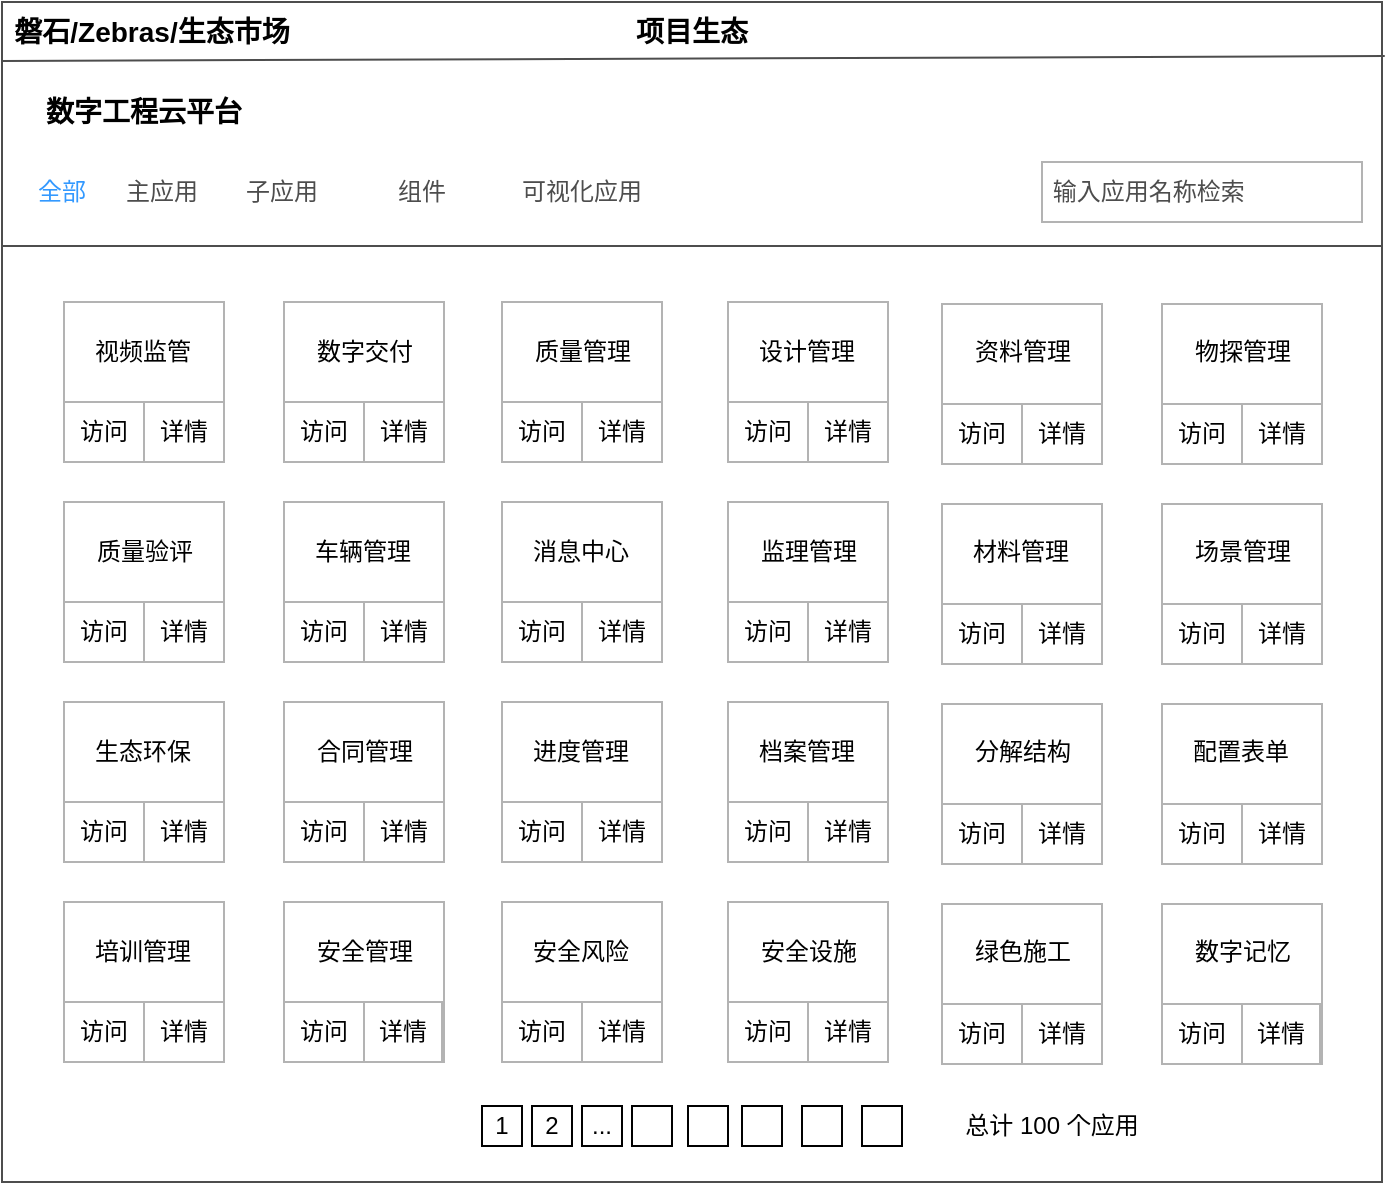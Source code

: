 <mxfile version="23.1.5" type="github">
  <diagram name="第 1 页" id="oaF9fTQ_DsNvX9ZJcAT-">
    <mxGraphModel dx="1259" dy="702" grid="1" gridSize="10" guides="1" tooltips="1" connect="1" arrows="1" fold="1" page="1" pageScale="1" pageWidth="827" pageHeight="1169" math="0" shadow="0">
      <root>
        <mxCell id="0" />
        <mxCell id="1" parent="0" />
        <mxCell id="b33q3xMrvxqg7gH2VDQ9-2" value="" style="rounded=0;whiteSpace=wrap;html=1;fillColor=none;strokeColor=#4D4D4D;shadow=0;" vertex="1" parent="1">
          <mxGeometry x="60" y="140" width="690" height="590" as="geometry" />
        </mxCell>
        <mxCell id="b33q3xMrvxqg7gH2VDQ9-3" value="" style="rounded=0;whiteSpace=wrap;html=1;fillColor=none;strokeColor=#4D4D4D;shadow=0;" vertex="1" parent="1">
          <mxGeometry x="60" y="262" width="690" height="468" as="geometry" />
        </mxCell>
        <mxCell id="b33q3xMrvxqg7gH2VDQ9-16" value="数字工程云平台" style="text;html=1;align=left;verticalAlign=middle;whiteSpace=wrap;rounded=0;shadow=0;fontSize=14;fontStyle=1" vertex="1" parent="1">
          <mxGeometry x="80" y="180" width="210" height="30" as="geometry" />
        </mxCell>
        <mxCell id="b33q3xMrvxqg7gH2VDQ9-18" value="项目生态" style="text;html=1;align=center;verticalAlign=middle;whiteSpace=wrap;rounded=0;fontSize=14;fontStyle=1;shadow=0;" vertex="1" parent="1">
          <mxGeometry x="375" y="140" width="60" height="30" as="geometry" />
        </mxCell>
        <mxCell id="b33q3xMrvxqg7gH2VDQ9-19" value="磐石/Zebras/生态市场" style="text;html=1;align=center;verticalAlign=middle;whiteSpace=wrap;rounded=0;fontSize=14;fontStyle=1;shadow=0;" vertex="1" parent="1">
          <mxGeometry x="60" y="140" width="150" height="30" as="geometry" />
        </mxCell>
        <mxCell id="b33q3xMrvxqg7gH2VDQ9-20" value="&lt;font color=&quot;#4d4d4d&quot;&gt;&amp;nbsp;输入应用名称检索&lt;/font&gt;" style="text;html=1;align=left;verticalAlign=middle;whiteSpace=wrap;rounded=0;strokeColor=#B3B3B3;shadow=0;" vertex="1" parent="1">
          <mxGeometry x="580" y="220" width="160" height="30" as="geometry" />
        </mxCell>
        <mxCell id="b33q3xMrvxqg7gH2VDQ9-21" value="全部" style="text;html=1;align=center;verticalAlign=middle;whiteSpace=wrap;rounded=0;fontColor=#3399FF;shadow=0;" vertex="1" parent="1">
          <mxGeometry x="60" y="220" width="60" height="30" as="geometry" />
        </mxCell>
        <mxCell id="b33q3xMrvxqg7gH2VDQ9-22" value="主应用" style="text;html=1;align=center;verticalAlign=middle;whiteSpace=wrap;rounded=0;fontColor=#4D4D4D;shadow=0;" vertex="1" parent="1">
          <mxGeometry x="120" y="220" width="40" height="30" as="geometry" />
        </mxCell>
        <mxCell id="b33q3xMrvxqg7gH2VDQ9-23" value="&lt;font&gt;子应用&lt;/font&gt;" style="text;html=1;align=center;verticalAlign=middle;whiteSpace=wrap;rounded=0;shadow=0;fontColor=#4D4D4D;" vertex="1" parent="1">
          <mxGeometry x="180" y="220" width="40" height="30" as="geometry" />
        </mxCell>
        <mxCell id="b33q3xMrvxqg7gH2VDQ9-24" value="&lt;font&gt;组件&lt;/font&gt;" style="text;html=1;align=center;verticalAlign=middle;whiteSpace=wrap;rounded=0;shadow=0;fontColor=#4D4D4D;" vertex="1" parent="1">
          <mxGeometry x="250" y="220" width="40" height="30" as="geometry" />
        </mxCell>
        <mxCell id="b33q3xMrvxqg7gH2VDQ9-25" value="&lt;font&gt;可视化应用&lt;/font&gt;" style="text;html=1;align=center;verticalAlign=middle;whiteSpace=wrap;rounded=0;shadow=0;fontColor=#4D4D4D;" vertex="1" parent="1">
          <mxGeometry x="310" y="220" width="80" height="30" as="geometry" />
        </mxCell>
        <mxCell id="b33q3xMrvxqg7gH2VDQ9-33" value="" style="whiteSpace=wrap;html=1;aspect=fixed;fillColor=none;shadow=0;" vertex="1" parent="1">
          <mxGeometry x="403" y="692" width="20" height="20" as="geometry" />
        </mxCell>
        <mxCell id="b33q3xMrvxqg7gH2VDQ9-34" value="" style="whiteSpace=wrap;html=1;aspect=fixed;fillColor=none;shadow=0;" vertex="1" parent="1">
          <mxGeometry x="375" y="692" width="20" height="20" as="geometry" />
        </mxCell>
        <mxCell id="b33q3xMrvxqg7gH2VDQ9-35" value="..." style="whiteSpace=wrap;html=1;aspect=fixed;fillColor=none;shadow=0;" vertex="1" parent="1">
          <mxGeometry x="350" y="692" width="20" height="20" as="geometry" />
        </mxCell>
        <mxCell id="b33q3xMrvxqg7gH2VDQ9-36" value="2" style="whiteSpace=wrap;html=1;aspect=fixed;fillColor=none;shadow=0;" vertex="1" parent="1">
          <mxGeometry x="325" y="692" width="20" height="20" as="geometry" />
        </mxCell>
        <mxCell id="b33q3xMrvxqg7gH2VDQ9-37" value="1" style="whiteSpace=wrap;html=1;aspect=fixed;fillColor=none;shadow=0;" vertex="1" parent="1">
          <mxGeometry x="300" y="692" width="20" height="20" as="geometry" />
        </mxCell>
        <mxCell id="b33q3xMrvxqg7gH2VDQ9-38" value="" style="whiteSpace=wrap;html=1;aspect=fixed;fillColor=none;shadow=0;" vertex="1" parent="1">
          <mxGeometry x="430" y="692" width="20" height="20" as="geometry" />
        </mxCell>
        <mxCell id="b33q3xMrvxqg7gH2VDQ9-39" value="" style="whiteSpace=wrap;html=1;aspect=fixed;fillColor=none;shadow=0;" vertex="1" parent="1">
          <mxGeometry x="460" y="692" width="20" height="20" as="geometry" />
        </mxCell>
        <mxCell id="b33q3xMrvxqg7gH2VDQ9-40" value="" style="whiteSpace=wrap;html=1;aspect=fixed;fillColor=none;shadow=0;" vertex="1" parent="1">
          <mxGeometry x="490" y="692" width="20" height="20" as="geometry" />
        </mxCell>
        <mxCell id="b33q3xMrvxqg7gH2VDQ9-41" value="总计 100 个应用" style="text;html=1;align=center;verticalAlign=middle;whiteSpace=wrap;rounded=0;shadow=0;" vertex="1" parent="1">
          <mxGeometry x="530" y="687" width="110" height="30" as="geometry" />
        </mxCell>
        <mxCell id="b33q3xMrvxqg7gH2VDQ9-42" value="" style="endArrow=none;html=1;rounded=0;entryX=1.002;entryY=0.034;entryDx=0;entryDy=0;entryPerimeter=0;exitX=0;exitY=0.75;exitDx=0;exitDy=0;strokeColor=#4D4D4D;shadow=0;" edge="1" parent="1">
          <mxGeometry width="50" height="50" relative="1" as="geometry">
            <mxPoint x="60" y="169.5" as="sourcePoint" />
            <mxPoint x="751.38" y="167.06" as="targetPoint" />
          </mxGeometry>
        </mxCell>
        <mxCell id="b33q3xMrvxqg7gH2VDQ9-47" value="" style="whiteSpace=wrap;html=1;aspect=fixed;fillColor=none;strokeColor=#B3B3B3;" vertex="1" parent="1">
          <mxGeometry x="91" y="290" width="80" height="80" as="geometry" />
        </mxCell>
        <mxCell id="b33q3xMrvxqg7gH2VDQ9-48" value="" style="whiteSpace=wrap;html=1;aspect=fixed;fillColor=none;strokeColor=#B3B3B3;" vertex="1" parent="1">
          <mxGeometry x="201" y="290" width="80" height="80" as="geometry" />
        </mxCell>
        <mxCell id="b33q3xMrvxqg7gH2VDQ9-53" value="" style="whiteSpace=wrap;html=1;aspect=fixed;fillColor=none;strokeColor=#B3B3B3;" vertex="1" parent="1">
          <mxGeometry x="91" y="390" width="80" height="80" as="geometry" />
        </mxCell>
        <mxCell id="b33q3xMrvxqg7gH2VDQ9-54" value="" style="whiteSpace=wrap;html=1;aspect=fixed;fillColor=none;strokeColor=#B3B3B3;" vertex="1" parent="1">
          <mxGeometry x="201" y="390" width="80" height="80" as="geometry" />
        </mxCell>
        <mxCell id="b33q3xMrvxqg7gH2VDQ9-77" value="" style="whiteSpace=wrap;html=1;aspect=fixed;fillColor=none;strokeColor=#B3B3B3;" vertex="1" parent="1">
          <mxGeometry x="91" y="490" width="80" height="80" as="geometry" />
        </mxCell>
        <mxCell id="b33q3xMrvxqg7gH2VDQ9-78" value="" style="whiteSpace=wrap;html=1;aspect=fixed;fillColor=none;strokeColor=#B3B3B3;" vertex="1" parent="1">
          <mxGeometry x="91" y="590" width="80" height="80" as="geometry" />
        </mxCell>
        <mxCell id="b33q3xMrvxqg7gH2VDQ9-79" value="" style="whiteSpace=wrap;html=1;aspect=fixed;fillColor=none;strokeColor=#B3B3B3;" vertex="1" parent="1">
          <mxGeometry x="201" y="490" width="80" height="80" as="geometry" />
        </mxCell>
        <mxCell id="b33q3xMrvxqg7gH2VDQ9-84" value="" style="whiteSpace=wrap;html=1;aspect=fixed;fillColor=none;strokeColor=#B3B3B3;" vertex="1" parent="1">
          <mxGeometry x="201" y="590" width="80" height="80" as="geometry" />
        </mxCell>
        <mxCell id="b33q3xMrvxqg7gH2VDQ9-89" value="访问" style="rounded=0;whiteSpace=wrap;html=1;strokeColor=#B3B3B3;" vertex="1" parent="1">
          <mxGeometry x="91" y="340" width="40" height="30" as="geometry" />
        </mxCell>
        <mxCell id="b33q3xMrvxqg7gH2VDQ9-90" value="详情" style="rounded=0;whiteSpace=wrap;html=1;strokeColor=#B3B3B3;" vertex="1" parent="1">
          <mxGeometry x="131" y="340" width="40" height="30" as="geometry" />
        </mxCell>
        <mxCell id="b33q3xMrvxqg7gH2VDQ9-99" value="访问" style="rounded=0;whiteSpace=wrap;html=1;strokeColor=#B3B3B3;" vertex="1" parent="1">
          <mxGeometry x="91" y="440" width="40" height="30" as="geometry" />
        </mxCell>
        <mxCell id="b33q3xMrvxqg7gH2VDQ9-100" value="详情" style="rounded=0;whiteSpace=wrap;html=1;strokeColor=#B3B3B3;" vertex="1" parent="1">
          <mxGeometry x="131" y="440" width="40" height="30" as="geometry" />
        </mxCell>
        <mxCell id="b33q3xMrvxqg7gH2VDQ9-101" value="访问" style="rounded=0;whiteSpace=wrap;html=1;strokeColor=#B3B3B3;" vertex="1" parent="1">
          <mxGeometry x="91" y="540" width="40" height="30" as="geometry" />
        </mxCell>
        <mxCell id="b33q3xMrvxqg7gH2VDQ9-102" value="详情" style="rounded=0;whiteSpace=wrap;html=1;strokeColor=#B3B3B3;" vertex="1" parent="1">
          <mxGeometry x="131" y="540" width="40" height="30" as="geometry" />
        </mxCell>
        <mxCell id="b33q3xMrvxqg7gH2VDQ9-103" value="访问" style="rounded=0;whiteSpace=wrap;html=1;strokeColor=#B3B3B3;" vertex="1" parent="1">
          <mxGeometry x="91" y="640" width="40" height="30" as="geometry" />
        </mxCell>
        <mxCell id="b33q3xMrvxqg7gH2VDQ9-104" value="详情" style="rounded=0;whiteSpace=wrap;html=1;strokeColor=#B3B3B3;" vertex="1" parent="1">
          <mxGeometry x="131" y="640" width="40" height="30" as="geometry" />
        </mxCell>
        <mxCell id="b33q3xMrvxqg7gH2VDQ9-105" value="访问" style="rounded=0;whiteSpace=wrap;html=1;strokeColor=#B3B3B3;" vertex="1" parent="1">
          <mxGeometry x="201" y="640" width="40" height="30" as="geometry" />
        </mxCell>
        <mxCell id="b33q3xMrvxqg7gH2VDQ9-106" value="详情" style="rounded=0;whiteSpace=wrap;html=1;strokeColor=#B3B3B3;" vertex="1" parent="1">
          <mxGeometry x="241" y="640" width="39" height="30" as="geometry" />
        </mxCell>
        <mxCell id="b33q3xMrvxqg7gH2VDQ9-107" value="访问" style="rounded=0;whiteSpace=wrap;html=1;strokeColor=#B3B3B3;" vertex="1" parent="1">
          <mxGeometry x="201" y="540" width="40" height="30" as="geometry" />
        </mxCell>
        <mxCell id="b33q3xMrvxqg7gH2VDQ9-108" value="详情" style="rounded=0;whiteSpace=wrap;html=1;strokeColor=#B3B3B3;" vertex="1" parent="1">
          <mxGeometry x="241" y="540" width="40" height="30" as="geometry" />
        </mxCell>
        <mxCell id="b33q3xMrvxqg7gH2VDQ9-109" value="访问" style="rounded=0;whiteSpace=wrap;html=1;strokeColor=#B3B3B3;" vertex="1" parent="1">
          <mxGeometry x="201" y="440" width="40" height="30" as="geometry" />
        </mxCell>
        <mxCell id="b33q3xMrvxqg7gH2VDQ9-110" value="详情" style="rounded=0;whiteSpace=wrap;html=1;strokeColor=#B3B3B3;" vertex="1" parent="1">
          <mxGeometry x="241" y="440" width="40" height="30" as="geometry" />
        </mxCell>
        <mxCell id="b33q3xMrvxqg7gH2VDQ9-111" value="访问" style="rounded=0;whiteSpace=wrap;html=1;strokeColor=#B3B3B3;" vertex="1" parent="1">
          <mxGeometry x="201" y="340" width="40" height="30" as="geometry" />
        </mxCell>
        <mxCell id="b33q3xMrvxqg7gH2VDQ9-112" value="详情" style="rounded=0;whiteSpace=wrap;html=1;strokeColor=#B3B3B3;" vertex="1" parent="1">
          <mxGeometry x="241" y="340" width="40" height="30" as="geometry" />
        </mxCell>
        <mxCell id="b33q3xMrvxqg7gH2VDQ9-170" value="" style="whiteSpace=wrap;html=1;aspect=fixed;fillColor=none;strokeColor=#B3B3B3;" vertex="1" parent="1">
          <mxGeometry x="310" y="290" width="80" height="80" as="geometry" />
        </mxCell>
        <mxCell id="b33q3xMrvxqg7gH2VDQ9-171" value="" style="whiteSpace=wrap;html=1;aspect=fixed;fillColor=none;strokeColor=#B3B3B3;" vertex="1" parent="1">
          <mxGeometry x="423" y="290" width="80" height="80" as="geometry" />
        </mxCell>
        <mxCell id="b33q3xMrvxqg7gH2VDQ9-172" value="" style="whiteSpace=wrap;html=1;aspect=fixed;fillColor=none;strokeColor=#B3B3B3;" vertex="1" parent="1">
          <mxGeometry x="310" y="390" width="80" height="80" as="geometry" />
        </mxCell>
        <mxCell id="b33q3xMrvxqg7gH2VDQ9-173" value="" style="whiteSpace=wrap;html=1;aspect=fixed;fillColor=none;strokeColor=#B3B3B3;" vertex="1" parent="1">
          <mxGeometry x="423" y="390" width="80" height="80" as="geometry" />
        </mxCell>
        <mxCell id="b33q3xMrvxqg7gH2VDQ9-174" value="" style="whiteSpace=wrap;html=1;aspect=fixed;fillColor=none;strokeColor=#B3B3B3;" vertex="1" parent="1">
          <mxGeometry x="310" y="490" width="80" height="80" as="geometry" />
        </mxCell>
        <mxCell id="b33q3xMrvxqg7gH2VDQ9-175" value="" style="whiteSpace=wrap;html=1;aspect=fixed;fillColor=none;strokeColor=#B3B3B3;" vertex="1" parent="1">
          <mxGeometry x="310" y="590" width="80" height="80" as="geometry" />
        </mxCell>
        <mxCell id="b33q3xMrvxqg7gH2VDQ9-176" value="" style="whiteSpace=wrap;html=1;aspect=fixed;fillColor=none;strokeColor=#B3B3B3;" vertex="1" parent="1">
          <mxGeometry x="423" y="490" width="80" height="80" as="geometry" />
        </mxCell>
        <mxCell id="b33q3xMrvxqg7gH2VDQ9-177" value="" style="whiteSpace=wrap;html=1;aspect=fixed;fillColor=none;strokeColor=#B3B3B3;" vertex="1" parent="1">
          <mxGeometry x="423" y="590" width="80" height="80" as="geometry" />
        </mxCell>
        <mxCell id="b33q3xMrvxqg7gH2VDQ9-178" value="访问" style="rounded=0;whiteSpace=wrap;html=1;strokeColor=#B3B3B3;" vertex="1" parent="1">
          <mxGeometry x="310" y="340" width="40" height="30" as="geometry" />
        </mxCell>
        <mxCell id="b33q3xMrvxqg7gH2VDQ9-179" value="详情" style="rounded=0;whiteSpace=wrap;html=1;strokeColor=#B3B3B3;" vertex="1" parent="1">
          <mxGeometry x="350" y="340" width="40" height="30" as="geometry" />
        </mxCell>
        <mxCell id="b33q3xMrvxqg7gH2VDQ9-180" value="访问" style="rounded=0;whiteSpace=wrap;html=1;strokeColor=#B3B3B3;" vertex="1" parent="1">
          <mxGeometry x="310" y="440" width="40" height="30" as="geometry" />
        </mxCell>
        <mxCell id="b33q3xMrvxqg7gH2VDQ9-181" value="详情" style="rounded=0;whiteSpace=wrap;html=1;strokeColor=#B3B3B3;" vertex="1" parent="1">
          <mxGeometry x="350" y="440" width="40" height="30" as="geometry" />
        </mxCell>
        <mxCell id="b33q3xMrvxqg7gH2VDQ9-182" value="访问" style="rounded=0;whiteSpace=wrap;html=1;strokeColor=#B3B3B3;" vertex="1" parent="1">
          <mxGeometry x="310" y="540" width="40" height="30" as="geometry" />
        </mxCell>
        <mxCell id="b33q3xMrvxqg7gH2VDQ9-183" value="详情" style="rounded=0;whiteSpace=wrap;html=1;strokeColor=#B3B3B3;" vertex="1" parent="1">
          <mxGeometry x="350" y="540" width="40" height="30" as="geometry" />
        </mxCell>
        <mxCell id="b33q3xMrvxqg7gH2VDQ9-184" value="访问" style="rounded=0;whiteSpace=wrap;html=1;strokeColor=#B3B3B3;" vertex="1" parent="1">
          <mxGeometry x="310" y="640" width="40" height="30" as="geometry" />
        </mxCell>
        <mxCell id="b33q3xMrvxqg7gH2VDQ9-185" value="详情" style="rounded=0;whiteSpace=wrap;html=1;strokeColor=#B3B3B3;" vertex="1" parent="1">
          <mxGeometry x="350" y="640" width="40" height="30" as="geometry" />
        </mxCell>
        <mxCell id="b33q3xMrvxqg7gH2VDQ9-186" value="访问" style="rounded=0;whiteSpace=wrap;html=1;strokeColor=#B3B3B3;" vertex="1" parent="1">
          <mxGeometry x="423" y="640" width="40" height="30" as="geometry" />
        </mxCell>
        <mxCell id="b33q3xMrvxqg7gH2VDQ9-187" value="详情" style="rounded=0;whiteSpace=wrap;html=1;strokeColor=#B3B3B3;" vertex="1" parent="1">
          <mxGeometry x="463" y="640" width="40" height="30" as="geometry" />
        </mxCell>
        <mxCell id="b33q3xMrvxqg7gH2VDQ9-188" value="访问" style="rounded=0;whiteSpace=wrap;html=1;strokeColor=#B3B3B3;" vertex="1" parent="1">
          <mxGeometry x="423" y="540" width="40" height="30" as="geometry" />
        </mxCell>
        <mxCell id="b33q3xMrvxqg7gH2VDQ9-189" value="详情" style="rounded=0;whiteSpace=wrap;html=1;strokeColor=#B3B3B3;" vertex="1" parent="1">
          <mxGeometry x="463" y="540" width="40" height="30" as="geometry" />
        </mxCell>
        <mxCell id="b33q3xMrvxqg7gH2VDQ9-190" value="访问" style="rounded=0;whiteSpace=wrap;html=1;strokeColor=#B3B3B3;" vertex="1" parent="1">
          <mxGeometry x="423" y="440" width="40" height="30" as="geometry" />
        </mxCell>
        <mxCell id="b33q3xMrvxqg7gH2VDQ9-191" value="详情" style="rounded=0;whiteSpace=wrap;html=1;strokeColor=#B3B3B3;" vertex="1" parent="1">
          <mxGeometry x="463" y="440" width="40" height="30" as="geometry" />
        </mxCell>
        <mxCell id="b33q3xMrvxqg7gH2VDQ9-192" value="访问" style="rounded=0;whiteSpace=wrap;html=1;strokeColor=#B3B3B3;" vertex="1" parent="1">
          <mxGeometry x="423" y="340" width="40" height="30" as="geometry" />
        </mxCell>
        <mxCell id="b33q3xMrvxqg7gH2VDQ9-193" value="详情" style="rounded=0;whiteSpace=wrap;html=1;strokeColor=#B3B3B3;" vertex="1" parent="1">
          <mxGeometry x="463" y="340" width="40" height="30" as="geometry" />
        </mxCell>
        <mxCell id="b33q3xMrvxqg7gH2VDQ9-195" value="" style="whiteSpace=wrap;html=1;aspect=fixed;fillColor=none;strokeColor=#B3B3B3;" vertex="1" parent="1">
          <mxGeometry x="530" y="291" width="80" height="80" as="geometry" />
        </mxCell>
        <mxCell id="b33q3xMrvxqg7gH2VDQ9-196" value="" style="whiteSpace=wrap;html=1;aspect=fixed;fillColor=none;strokeColor=#B3B3B3;" vertex="1" parent="1">
          <mxGeometry x="640" y="291" width="80" height="80" as="geometry" />
        </mxCell>
        <mxCell id="b33q3xMrvxqg7gH2VDQ9-197" value="" style="whiteSpace=wrap;html=1;aspect=fixed;fillColor=none;strokeColor=#B3B3B3;" vertex="1" parent="1">
          <mxGeometry x="530" y="391" width="80" height="80" as="geometry" />
        </mxCell>
        <mxCell id="b33q3xMrvxqg7gH2VDQ9-198" value="" style="whiteSpace=wrap;html=1;aspect=fixed;fillColor=none;strokeColor=#B3B3B3;" vertex="1" parent="1">
          <mxGeometry x="640" y="391" width="80" height="80" as="geometry" />
        </mxCell>
        <mxCell id="b33q3xMrvxqg7gH2VDQ9-199" value="" style="whiteSpace=wrap;html=1;aspect=fixed;fillColor=none;strokeColor=#B3B3B3;" vertex="1" parent="1">
          <mxGeometry x="530" y="491" width="80" height="80" as="geometry" />
        </mxCell>
        <mxCell id="b33q3xMrvxqg7gH2VDQ9-200" value="" style="whiteSpace=wrap;html=1;aspect=fixed;fillColor=none;strokeColor=#B3B3B3;" vertex="1" parent="1">
          <mxGeometry x="530" y="591" width="80" height="80" as="geometry" />
        </mxCell>
        <mxCell id="b33q3xMrvxqg7gH2VDQ9-201" value="" style="whiteSpace=wrap;html=1;aspect=fixed;fillColor=none;strokeColor=#B3B3B3;" vertex="1" parent="1">
          <mxGeometry x="640" y="491" width="80" height="80" as="geometry" />
        </mxCell>
        <mxCell id="b33q3xMrvxqg7gH2VDQ9-202" value="" style="whiteSpace=wrap;html=1;aspect=fixed;fillColor=none;strokeColor=#B3B3B3;" vertex="1" parent="1">
          <mxGeometry x="640" y="591" width="80" height="80" as="geometry" />
        </mxCell>
        <mxCell id="b33q3xMrvxqg7gH2VDQ9-203" value="访问" style="rounded=0;whiteSpace=wrap;html=1;strokeColor=#B3B3B3;" vertex="1" parent="1">
          <mxGeometry x="530" y="341" width="40" height="30" as="geometry" />
        </mxCell>
        <mxCell id="b33q3xMrvxqg7gH2VDQ9-204" value="详情" style="rounded=0;whiteSpace=wrap;html=1;strokeColor=#B3B3B3;" vertex="1" parent="1">
          <mxGeometry x="570" y="341" width="40" height="30" as="geometry" />
        </mxCell>
        <mxCell id="b33q3xMrvxqg7gH2VDQ9-205" value="访问" style="rounded=0;whiteSpace=wrap;html=1;strokeColor=#B3B3B3;" vertex="1" parent="1">
          <mxGeometry x="530" y="441" width="40" height="30" as="geometry" />
        </mxCell>
        <mxCell id="b33q3xMrvxqg7gH2VDQ9-206" value="详情" style="rounded=0;whiteSpace=wrap;html=1;strokeColor=#B3B3B3;" vertex="1" parent="1">
          <mxGeometry x="570" y="441" width="40" height="30" as="geometry" />
        </mxCell>
        <mxCell id="b33q3xMrvxqg7gH2VDQ9-207" value="访问" style="rounded=0;whiteSpace=wrap;html=1;strokeColor=#B3B3B3;" vertex="1" parent="1">
          <mxGeometry x="530" y="541" width="40" height="30" as="geometry" />
        </mxCell>
        <mxCell id="b33q3xMrvxqg7gH2VDQ9-208" value="详情" style="rounded=0;whiteSpace=wrap;html=1;strokeColor=#B3B3B3;" vertex="1" parent="1">
          <mxGeometry x="570" y="541" width="40" height="30" as="geometry" />
        </mxCell>
        <mxCell id="b33q3xMrvxqg7gH2VDQ9-209" value="访问" style="rounded=0;whiteSpace=wrap;html=1;strokeColor=#B3B3B3;" vertex="1" parent="1">
          <mxGeometry x="530" y="641" width="40" height="30" as="geometry" />
        </mxCell>
        <mxCell id="b33q3xMrvxqg7gH2VDQ9-210" value="详情" style="rounded=0;whiteSpace=wrap;html=1;strokeColor=#B3B3B3;" vertex="1" parent="1">
          <mxGeometry x="570" y="641" width="40" height="30" as="geometry" />
        </mxCell>
        <mxCell id="b33q3xMrvxqg7gH2VDQ9-211" value="访问" style="rounded=0;whiteSpace=wrap;html=1;strokeColor=#B3B3B3;" vertex="1" parent="1">
          <mxGeometry x="640" y="641" width="40" height="30" as="geometry" />
        </mxCell>
        <mxCell id="b33q3xMrvxqg7gH2VDQ9-212" value="详情" style="rounded=0;whiteSpace=wrap;html=1;strokeColor=#B3B3B3;" vertex="1" parent="1">
          <mxGeometry x="680" y="641" width="39" height="30" as="geometry" />
        </mxCell>
        <mxCell id="b33q3xMrvxqg7gH2VDQ9-213" value="访问" style="rounded=0;whiteSpace=wrap;html=1;strokeColor=#B3B3B3;" vertex="1" parent="1">
          <mxGeometry x="640" y="541" width="40" height="30" as="geometry" />
        </mxCell>
        <mxCell id="b33q3xMrvxqg7gH2VDQ9-214" value="详情" style="rounded=0;whiteSpace=wrap;html=1;strokeColor=#B3B3B3;" vertex="1" parent="1">
          <mxGeometry x="680" y="541" width="40" height="30" as="geometry" />
        </mxCell>
        <mxCell id="b33q3xMrvxqg7gH2VDQ9-215" value="访问" style="rounded=0;whiteSpace=wrap;html=1;strokeColor=#B3B3B3;" vertex="1" parent="1">
          <mxGeometry x="640" y="441" width="40" height="30" as="geometry" />
        </mxCell>
        <mxCell id="b33q3xMrvxqg7gH2VDQ9-216" value="详情" style="rounded=0;whiteSpace=wrap;html=1;strokeColor=#B3B3B3;" vertex="1" parent="1">
          <mxGeometry x="680" y="441" width="40" height="30" as="geometry" />
        </mxCell>
        <mxCell id="b33q3xMrvxqg7gH2VDQ9-217" value="访问" style="rounded=0;whiteSpace=wrap;html=1;strokeColor=#B3B3B3;" vertex="1" parent="1">
          <mxGeometry x="640" y="341" width="40" height="30" as="geometry" />
        </mxCell>
        <mxCell id="b33q3xMrvxqg7gH2VDQ9-218" value="详情" style="rounded=0;whiteSpace=wrap;html=1;strokeColor=#B3B3B3;" vertex="1" parent="1">
          <mxGeometry x="680" y="341" width="40" height="30" as="geometry" />
        </mxCell>
        <mxCell id="b33q3xMrvxqg7gH2VDQ9-219" value="视频监管" style="text;html=1;align=center;verticalAlign=middle;whiteSpace=wrap;rounded=0;" vertex="1" parent="1">
          <mxGeometry x="91" y="300" width="79" height="30" as="geometry" />
        </mxCell>
        <mxCell id="b33q3xMrvxqg7gH2VDQ9-220" value="数字交付" style="text;html=1;align=center;verticalAlign=middle;whiteSpace=wrap;rounded=0;" vertex="1" parent="1">
          <mxGeometry x="202" y="300" width="79" height="30" as="geometry" />
        </mxCell>
        <mxCell id="b33q3xMrvxqg7gH2VDQ9-221" value="质量管理" style="text;html=1;align=center;verticalAlign=middle;whiteSpace=wrap;rounded=0;" vertex="1" parent="1">
          <mxGeometry x="311" y="300" width="79" height="30" as="geometry" />
        </mxCell>
        <mxCell id="b33q3xMrvxqg7gH2VDQ9-222" value="设计管理" style="text;html=1;align=center;verticalAlign=middle;whiteSpace=wrap;rounded=0;" vertex="1" parent="1">
          <mxGeometry x="423" y="300" width="79" height="30" as="geometry" />
        </mxCell>
        <mxCell id="b33q3xMrvxqg7gH2VDQ9-223" value="资料管理" style="text;html=1;align=center;verticalAlign=middle;whiteSpace=wrap;rounded=0;" vertex="1" parent="1">
          <mxGeometry x="531" y="300" width="79" height="30" as="geometry" />
        </mxCell>
        <mxCell id="b33q3xMrvxqg7gH2VDQ9-224" value="物探管理" style="text;html=1;align=center;verticalAlign=middle;whiteSpace=wrap;rounded=0;" vertex="1" parent="1">
          <mxGeometry x="641" y="300" width="79" height="30" as="geometry" />
        </mxCell>
        <mxCell id="b33q3xMrvxqg7gH2VDQ9-225" value="质量验评" style="text;html=1;align=center;verticalAlign=middle;whiteSpace=wrap;rounded=0;" vertex="1" parent="1">
          <mxGeometry x="92" y="400" width="79" height="30" as="geometry" />
        </mxCell>
        <mxCell id="b33q3xMrvxqg7gH2VDQ9-226" value="车辆管理" style="text;html=1;align=center;verticalAlign=middle;whiteSpace=wrap;rounded=0;" vertex="1" parent="1">
          <mxGeometry x="201" y="400" width="79" height="30" as="geometry" />
        </mxCell>
        <mxCell id="b33q3xMrvxqg7gH2VDQ9-227" value="消息中心" style="text;html=1;align=center;verticalAlign=middle;whiteSpace=wrap;rounded=0;" vertex="1" parent="1">
          <mxGeometry x="310" y="400" width="79" height="30" as="geometry" />
        </mxCell>
        <mxCell id="b33q3xMrvxqg7gH2VDQ9-229" value="监理管理" style="text;html=1;align=center;verticalAlign=middle;whiteSpace=wrap;rounded=0;" vertex="1" parent="1">
          <mxGeometry x="424" y="400" width="79" height="30" as="geometry" />
        </mxCell>
        <mxCell id="b33q3xMrvxqg7gH2VDQ9-230" value="材料管理" style="text;html=1;align=center;verticalAlign=middle;whiteSpace=wrap;rounded=0;" vertex="1" parent="1">
          <mxGeometry x="530" y="400" width="79" height="30" as="geometry" />
        </mxCell>
        <mxCell id="b33q3xMrvxqg7gH2VDQ9-231" value="场景管理" style="text;html=1;align=center;verticalAlign=middle;whiteSpace=wrap;rounded=0;" vertex="1" parent="1">
          <mxGeometry x="641" y="400" width="79" height="30" as="geometry" />
        </mxCell>
        <mxCell id="b33q3xMrvxqg7gH2VDQ9-232" value="生态环保" style="text;html=1;align=center;verticalAlign=middle;whiteSpace=wrap;rounded=0;" vertex="1" parent="1">
          <mxGeometry x="91" y="500" width="79" height="30" as="geometry" />
        </mxCell>
        <mxCell id="b33q3xMrvxqg7gH2VDQ9-233" value="合同管理" style="text;html=1;align=center;verticalAlign=middle;whiteSpace=wrap;rounded=0;" vertex="1" parent="1">
          <mxGeometry x="202" y="500" width="79" height="30" as="geometry" />
        </mxCell>
        <mxCell id="b33q3xMrvxqg7gH2VDQ9-234" value="进度管理" style="text;html=1;align=center;verticalAlign=middle;whiteSpace=wrap;rounded=0;" vertex="1" parent="1">
          <mxGeometry x="310" y="500" width="79" height="30" as="geometry" />
        </mxCell>
        <mxCell id="b33q3xMrvxqg7gH2VDQ9-235" value="档案管理" style="text;html=1;align=center;verticalAlign=middle;whiteSpace=wrap;rounded=0;" vertex="1" parent="1">
          <mxGeometry x="423" y="500" width="79" height="30" as="geometry" />
        </mxCell>
        <mxCell id="b33q3xMrvxqg7gH2VDQ9-236" value="分解结构" style="text;html=1;align=center;verticalAlign=middle;whiteSpace=wrap;rounded=0;" vertex="1" parent="1">
          <mxGeometry x="531" y="500" width="79" height="30" as="geometry" />
        </mxCell>
        <mxCell id="b33q3xMrvxqg7gH2VDQ9-237" value="配置表单" style="text;html=1;align=center;verticalAlign=middle;whiteSpace=wrap;rounded=0;" vertex="1" parent="1">
          <mxGeometry x="640" y="500" width="79" height="30" as="geometry" />
        </mxCell>
        <mxCell id="b33q3xMrvxqg7gH2VDQ9-238" value="培训管理" style="text;html=1;align=center;verticalAlign=middle;whiteSpace=wrap;rounded=0;" vertex="1" parent="1">
          <mxGeometry x="91" y="600" width="79" height="30" as="geometry" />
        </mxCell>
        <mxCell id="b33q3xMrvxqg7gH2VDQ9-239" value="安全管理" style="text;html=1;align=center;verticalAlign=middle;whiteSpace=wrap;rounded=0;" vertex="1" parent="1">
          <mxGeometry x="202" y="600" width="79" height="30" as="geometry" />
        </mxCell>
        <mxCell id="b33q3xMrvxqg7gH2VDQ9-240" value="安全风险" style="text;html=1;align=center;verticalAlign=middle;whiteSpace=wrap;rounded=0;" vertex="1" parent="1">
          <mxGeometry x="310" y="600" width="79" height="30" as="geometry" />
        </mxCell>
        <mxCell id="b33q3xMrvxqg7gH2VDQ9-241" value="安全设施" style="text;html=1;align=center;verticalAlign=middle;whiteSpace=wrap;rounded=0;" vertex="1" parent="1">
          <mxGeometry x="423.5" y="600" width="79" height="30" as="geometry" />
        </mxCell>
        <mxCell id="b33q3xMrvxqg7gH2VDQ9-242" value="绿色施工" style="text;html=1;align=center;verticalAlign=middle;whiteSpace=wrap;rounded=0;" vertex="1" parent="1">
          <mxGeometry x="531" y="600" width="79" height="30" as="geometry" />
        </mxCell>
        <mxCell id="b33q3xMrvxqg7gH2VDQ9-243" value="数字记忆" style="text;html=1;align=center;verticalAlign=middle;whiteSpace=wrap;rounded=0;" vertex="1" parent="1">
          <mxGeometry x="641" y="600" width="79" height="30" as="geometry" />
        </mxCell>
      </root>
    </mxGraphModel>
  </diagram>
</mxfile>
